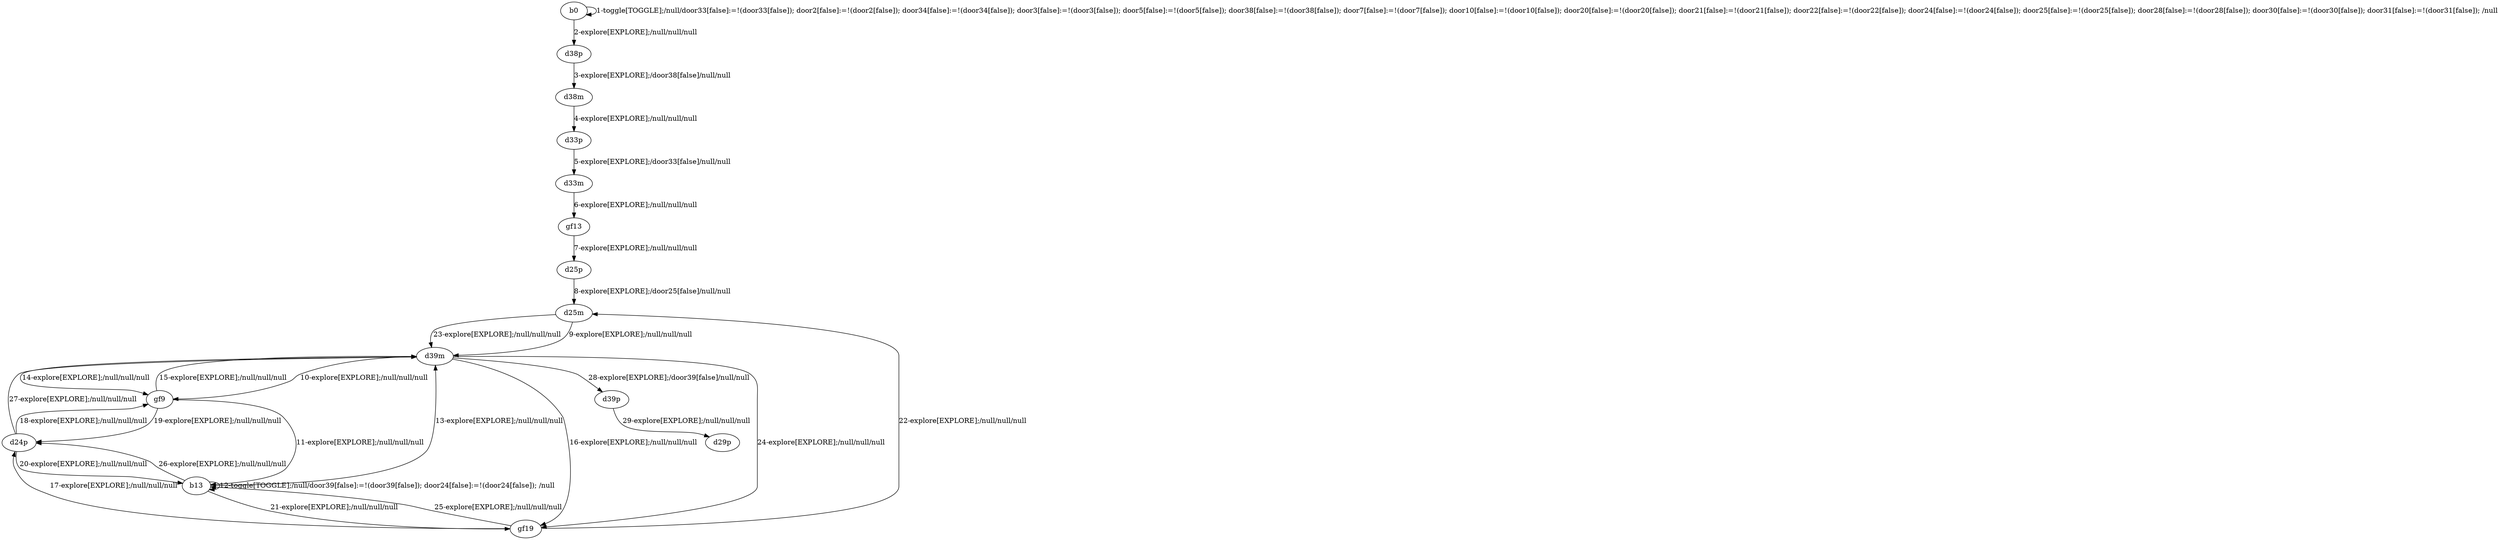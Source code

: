 # Total number of goals covered by this test: 4
# b13 --> gf19
# d24p --> gf9
# gf19 --> d25m
# d24p --> b13

digraph g {
"b0" -> "b0" [label = "1-toggle[TOGGLE];/null/door33[false]:=!(door33[false]); door2[false]:=!(door2[false]); door34[false]:=!(door34[false]); door3[false]:=!(door3[false]); door5[false]:=!(door5[false]); door38[false]:=!(door38[false]); door7[false]:=!(door7[false]); door10[false]:=!(door10[false]); door20[false]:=!(door20[false]); door21[false]:=!(door21[false]); door22[false]:=!(door22[false]); door24[false]:=!(door24[false]); door25[false]:=!(door25[false]); door28[false]:=!(door28[false]); door30[false]:=!(door30[false]); door31[false]:=!(door31[false]); /null"];
"b0" -> "d38p" [label = "2-explore[EXPLORE];/null/null/null"];
"d38p" -> "d38m" [label = "3-explore[EXPLORE];/door38[false]/null/null"];
"d38m" -> "d33p" [label = "4-explore[EXPLORE];/null/null/null"];
"d33p" -> "d33m" [label = "5-explore[EXPLORE];/door33[false]/null/null"];
"d33m" -> "gf13" [label = "6-explore[EXPLORE];/null/null/null"];
"gf13" -> "d25p" [label = "7-explore[EXPLORE];/null/null/null"];
"d25p" -> "d25m" [label = "8-explore[EXPLORE];/door25[false]/null/null"];
"d25m" -> "d39m" [label = "9-explore[EXPLORE];/null/null/null"];
"d39m" -> "gf9" [label = "10-explore[EXPLORE];/null/null/null"];
"gf9" -> "b13" [label = "11-explore[EXPLORE];/null/null/null"];
"b13" -> "b13" [label = "12-toggle[TOGGLE];/null/door39[false]:=!(door39[false]); door24[false]:=!(door24[false]); /null"];
"b13" -> "d39m" [label = "13-explore[EXPLORE];/null/null/null"];
"d39m" -> "gf9" [label = "14-explore[EXPLORE];/null/null/null"];
"gf9" -> "d39m" [label = "15-explore[EXPLORE];/null/null/null"];
"d39m" -> "gf19" [label = "16-explore[EXPLORE];/null/null/null"];
"gf19" -> "d24p" [label = "17-explore[EXPLORE];/null/null/null"];
"d24p" -> "gf9" [label = "18-explore[EXPLORE];/null/null/null"];
"gf9" -> "d24p" [label = "19-explore[EXPLORE];/null/null/null"];
"d24p" -> "b13" [label = "20-explore[EXPLORE];/null/null/null"];
"b13" -> "gf19" [label = "21-explore[EXPLORE];/null/null/null"];
"gf19" -> "d25m" [label = "22-explore[EXPLORE];/null/null/null"];
"d25m" -> "d39m" [label = "23-explore[EXPLORE];/null/null/null"];
"d39m" -> "gf19" [label = "24-explore[EXPLORE];/null/null/null"];
"gf19" -> "b13" [label = "25-explore[EXPLORE];/null/null/null"];
"b13" -> "d24p" [label = "26-explore[EXPLORE];/null/null/null"];
"d24p" -> "d39m" [label = "27-explore[EXPLORE];/null/null/null"];
"d39m" -> "d39p" [label = "28-explore[EXPLORE];/door39[false]/null/null"];
"d39p" -> "d29p" [label = "29-explore[EXPLORE];/null/null/null"];
}